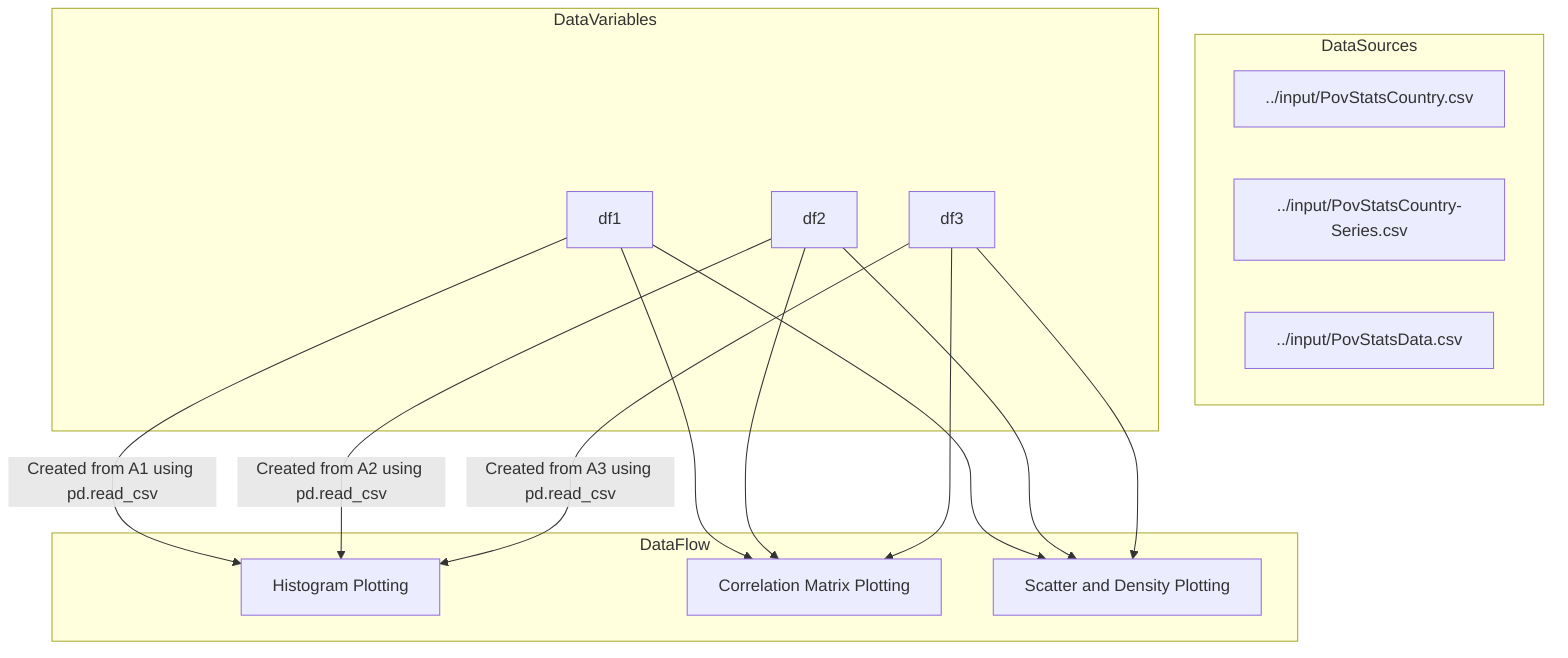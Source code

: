 flowchart TD
    subgraph DataSources
        A1["../input/PovStatsCountry.csv"]
        A2["../input/PovStatsCountry-Series.csv"]
        A3["../input/PovStatsData.csv"]
    end
    subgraph DataVariables
        B1["df1"]
        B2["df2"]
        B3["df3"]
    end
    subgraph DataFlow
        B1 -- "Created from A1 using pd.read_csv" --> C1["Histogram Plotting"]
        B1 --> C2["Correlation Matrix Plotting"]
        B1 --> C3["Scatter and Density Plotting"]

        B2 -- "Created from A2 using pd.read_csv" --> C1
        B2 --> C2
        B2 --> C3

        B3 -- "Created from A3 using pd.read_csv" --> C1
        B3 --> C2
        B3 --> C3
    end

    %% Comments for each node
    %% A1, A2, A3 represent input CSV files
    %% B1, B2, B3 represent DataFrames created from CSVs
    %% C1, C2, C3 represent the visualization tasks performed with DataFrames